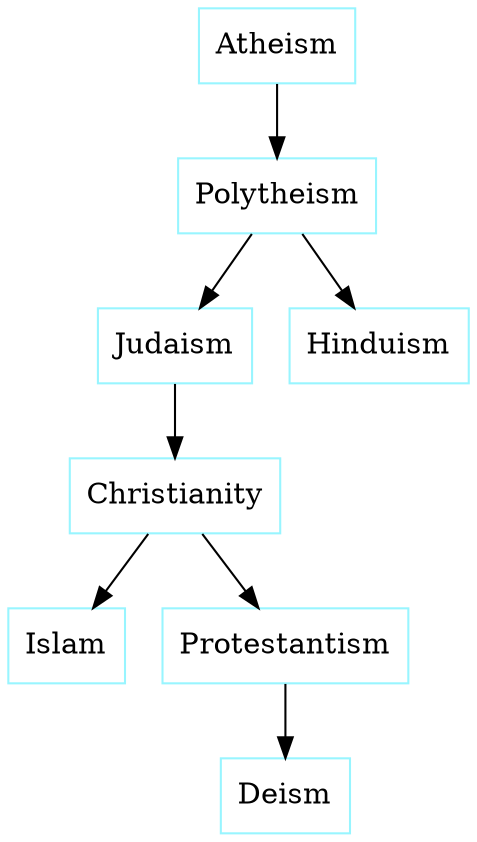 digraph D {
"Atheism" [shape=box, color = cadetblue1]
"Polytheism" [shape=box, color = cadetblue1]
"Judaism" [shape=box, color = cadetblue1]
"Christianity" [shape=box, color = cadetblue1]
"Islam" [shape=box, color = cadetblue1]
"Christianity" -> "Islam" [penwidth=1]
"Protestantism" [shape=box, color = cadetblue1]
"Deism" [shape=box, color = cadetblue1]
"Protestantism" -> "Deism" [penwidth=1]
"Christianity" -> "Protestantism" [penwidth=1]
"Judaism" -> "Christianity" [penwidth=1]
"Polytheism" -> "Judaism" [penwidth=1]
"Hinduism" [shape=box, color = cadetblue1]
"Polytheism" -> "Hinduism" [penwidth=1]
"Atheism" -> "Polytheism" [penwidth=1]
}